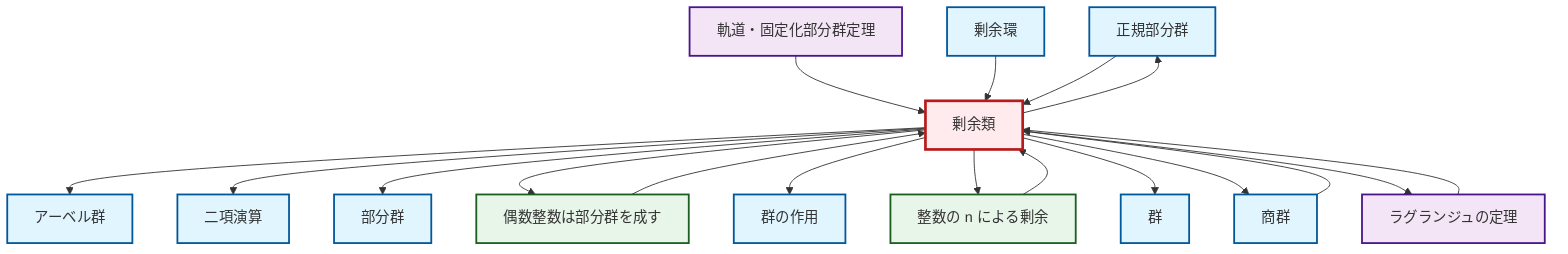 graph TD
    classDef definition fill:#e1f5fe,stroke:#01579b,stroke-width:2px
    classDef theorem fill:#f3e5f5,stroke:#4a148c,stroke-width:2px
    classDef axiom fill:#fff3e0,stroke:#e65100,stroke-width:2px
    classDef example fill:#e8f5e9,stroke:#1b5e20,stroke-width:2px
    classDef current fill:#ffebee,stroke:#b71c1c,stroke-width:3px
    def-group["群"]:::definition
    def-normal-subgroup["正規部分群"]:::definition
    def-abelian-group["アーベル群"]:::definition
    def-quotient-group["商群"]:::definition
    def-subgroup["部分群"]:::definition
    def-quotient-ring["剰余環"]:::definition
    thm-orbit-stabilizer["軌道・固定化部分群定理"]:::theorem
    ex-quotient-integers-mod-n["整数の n による剰余"]:::example
    def-coset["剰余類"]:::definition
    ex-even-integers-subgroup["偶数整数は部分群を成す"]:::example
    thm-lagrange["ラグランジュの定理"]:::theorem
    def-group-action["群の作用"]:::definition
    def-binary-operation["二項演算"]:::definition
    def-coset --> def-abelian-group
    thm-lagrange --> def-coset
    def-coset --> def-normal-subgroup
    thm-orbit-stabilizer --> def-coset
    ex-even-integers-subgroup --> def-coset
    def-coset --> def-binary-operation
    def-coset --> def-subgroup
    def-quotient-group --> def-coset
    ex-quotient-integers-mod-n --> def-coset
    def-quotient-ring --> def-coset
    def-coset --> ex-even-integers-subgroup
    def-coset --> def-group-action
    def-coset --> ex-quotient-integers-mod-n
    def-normal-subgroup --> def-coset
    def-coset --> def-group
    def-coset --> def-quotient-group
    def-coset --> thm-lagrange
    class def-coset current